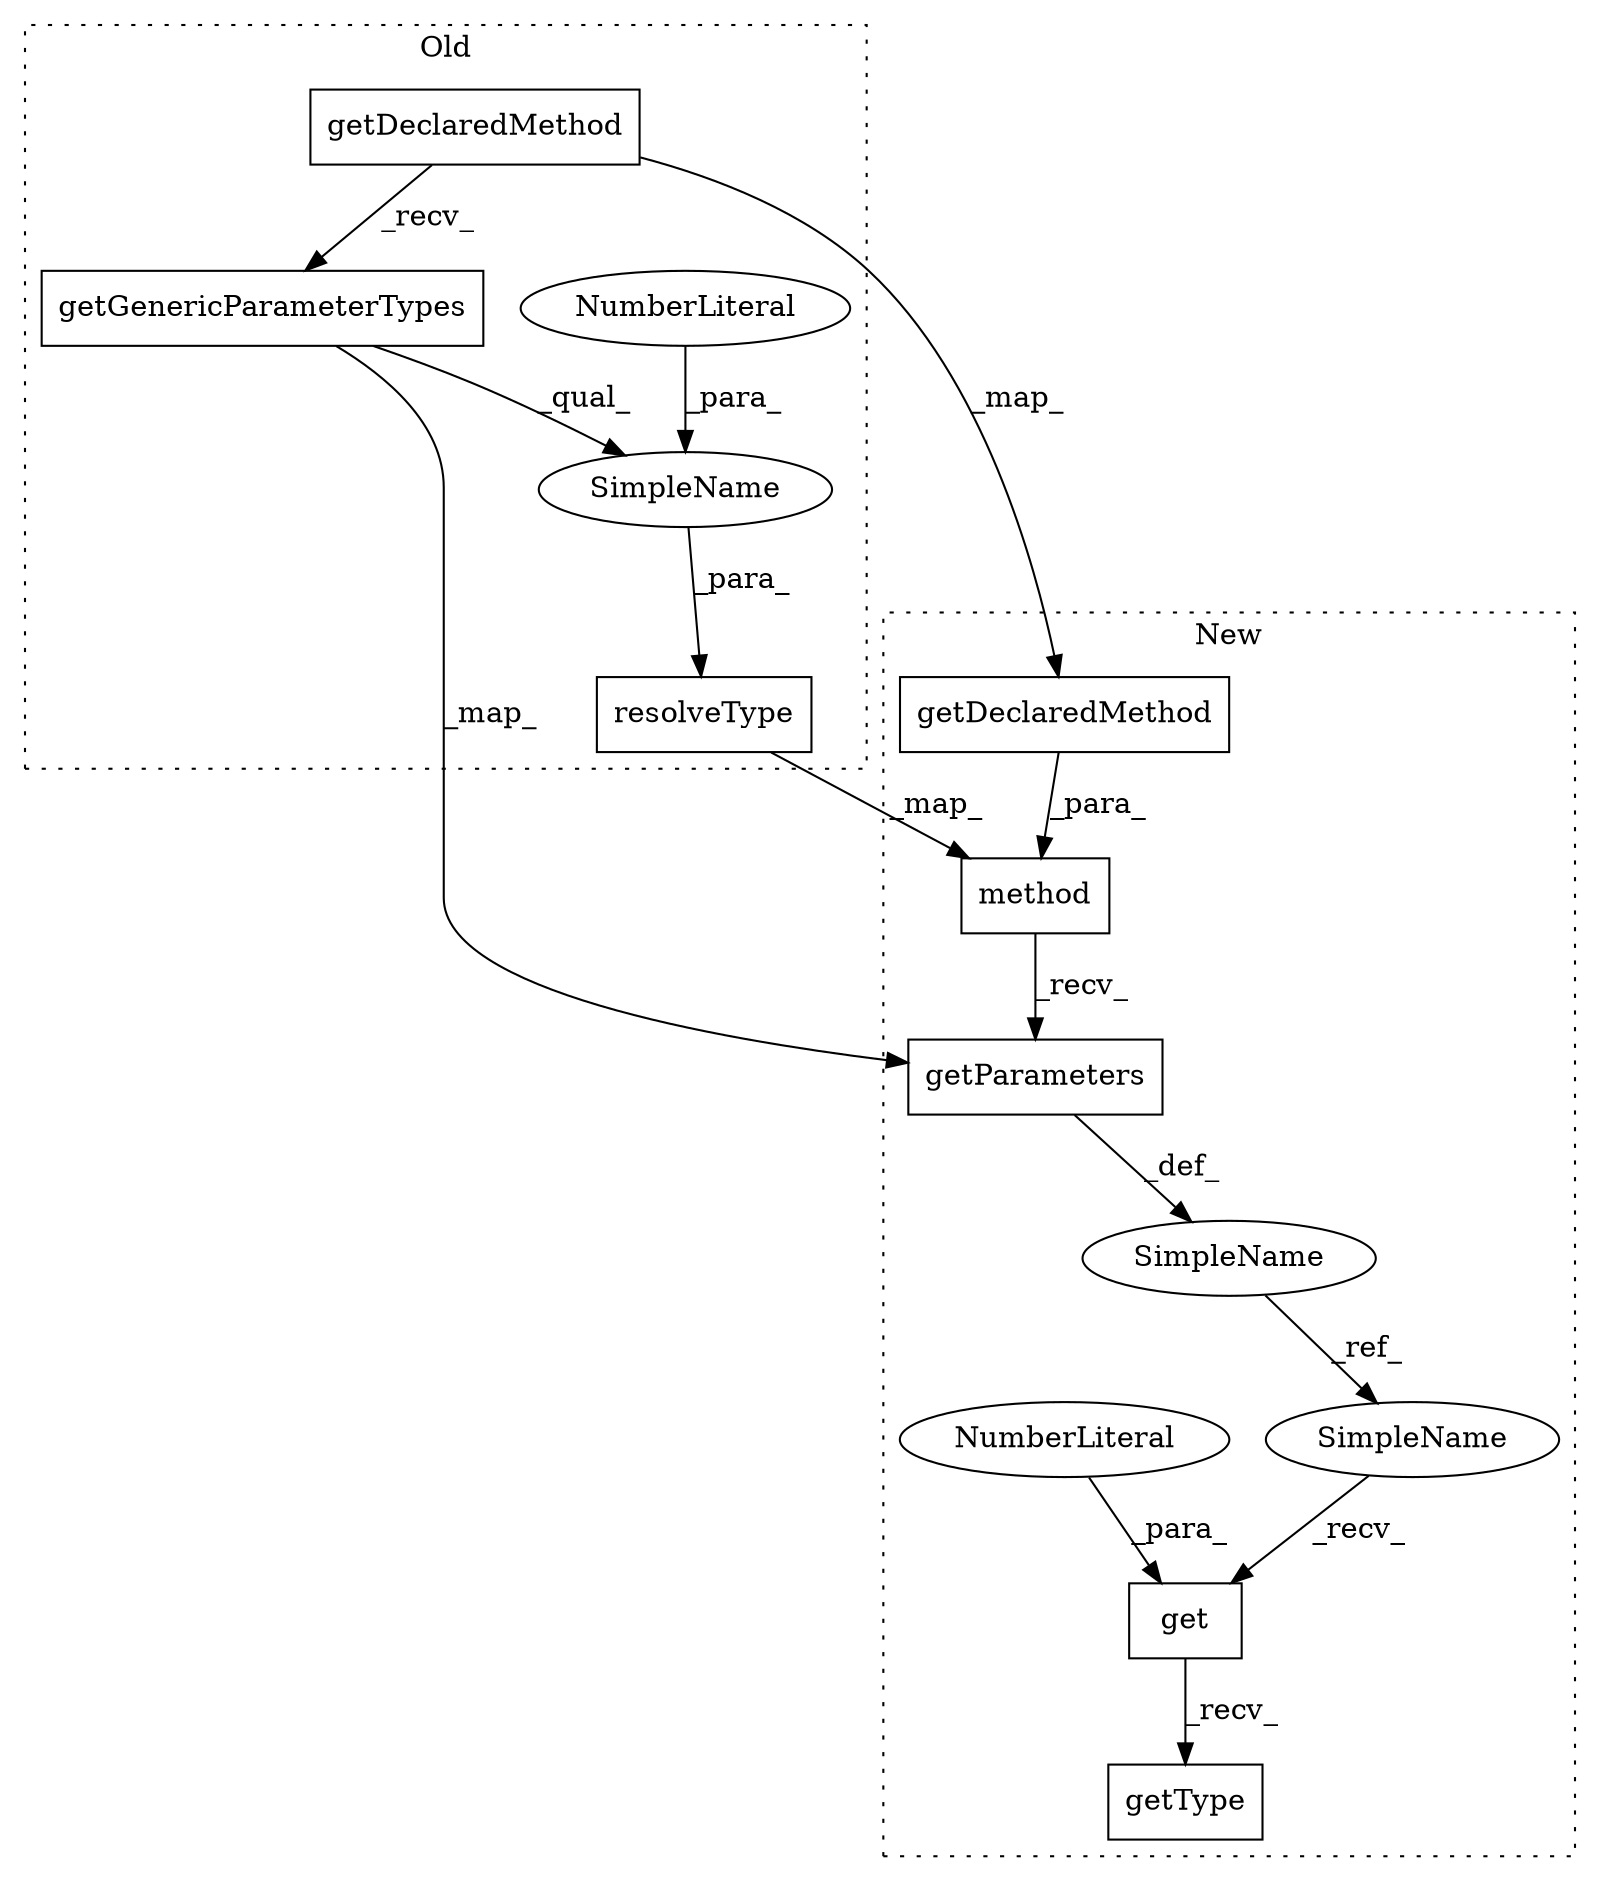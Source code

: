 digraph G {
subgraph cluster0 {
1 [label="getGenericParameterTypes" a="32" s="66541" l="26" shape="box"];
3 [label="getDeclaredMethod" a="32" s="66500,66539" l="18,1" shape="box"];
5 [label="SimpleName" a="42" s="66487,66569" l="81,1" shape="ellipse"];
6 [label="resolveType" a="32" s="66462,66570" l="25,1" shape="box"];
8 [label="NumberLiteral" a="34" s="66568" l="1" shape="ellipse"];
label = "Old";
style="dotted";
}
subgraph cluster1 {
2 [label="getParameters" a="32" s="66533" l="15" shape="box"];
4 [label="getDeclaredMethod" a="32" s="66491,66530" l="18,1" shape="box"];
7 [label="method" a="32" s="66471,66531" l="7,1" shape="box"];
9 [label="getType" a="32" s="66640" l="9" shape="box"];
10 [label="SimpleName" a="42" s="66445" l="10" shape="ellipse"];
11 [label="get" a="32" s="66633,66638" l="4,1" shape="box"];
12 [label="NumberLiteral" a="34" s="66637" l="1" shape="ellipse"];
13 [label="SimpleName" a="42" s="66622" l="10" shape="ellipse"];
label = "New";
style="dotted";
}
1 -> 2 [label="_map_"];
1 -> 5 [label="_qual_"];
2 -> 10 [label="_def_"];
3 -> 1 [label="_recv_"];
3 -> 4 [label="_map_"];
4 -> 7 [label="_para_"];
5 -> 6 [label="_para_"];
6 -> 7 [label="_map_"];
7 -> 2 [label="_recv_"];
8 -> 5 [label="_para_"];
10 -> 13 [label="_ref_"];
11 -> 9 [label="_recv_"];
12 -> 11 [label="_para_"];
13 -> 11 [label="_recv_"];
}